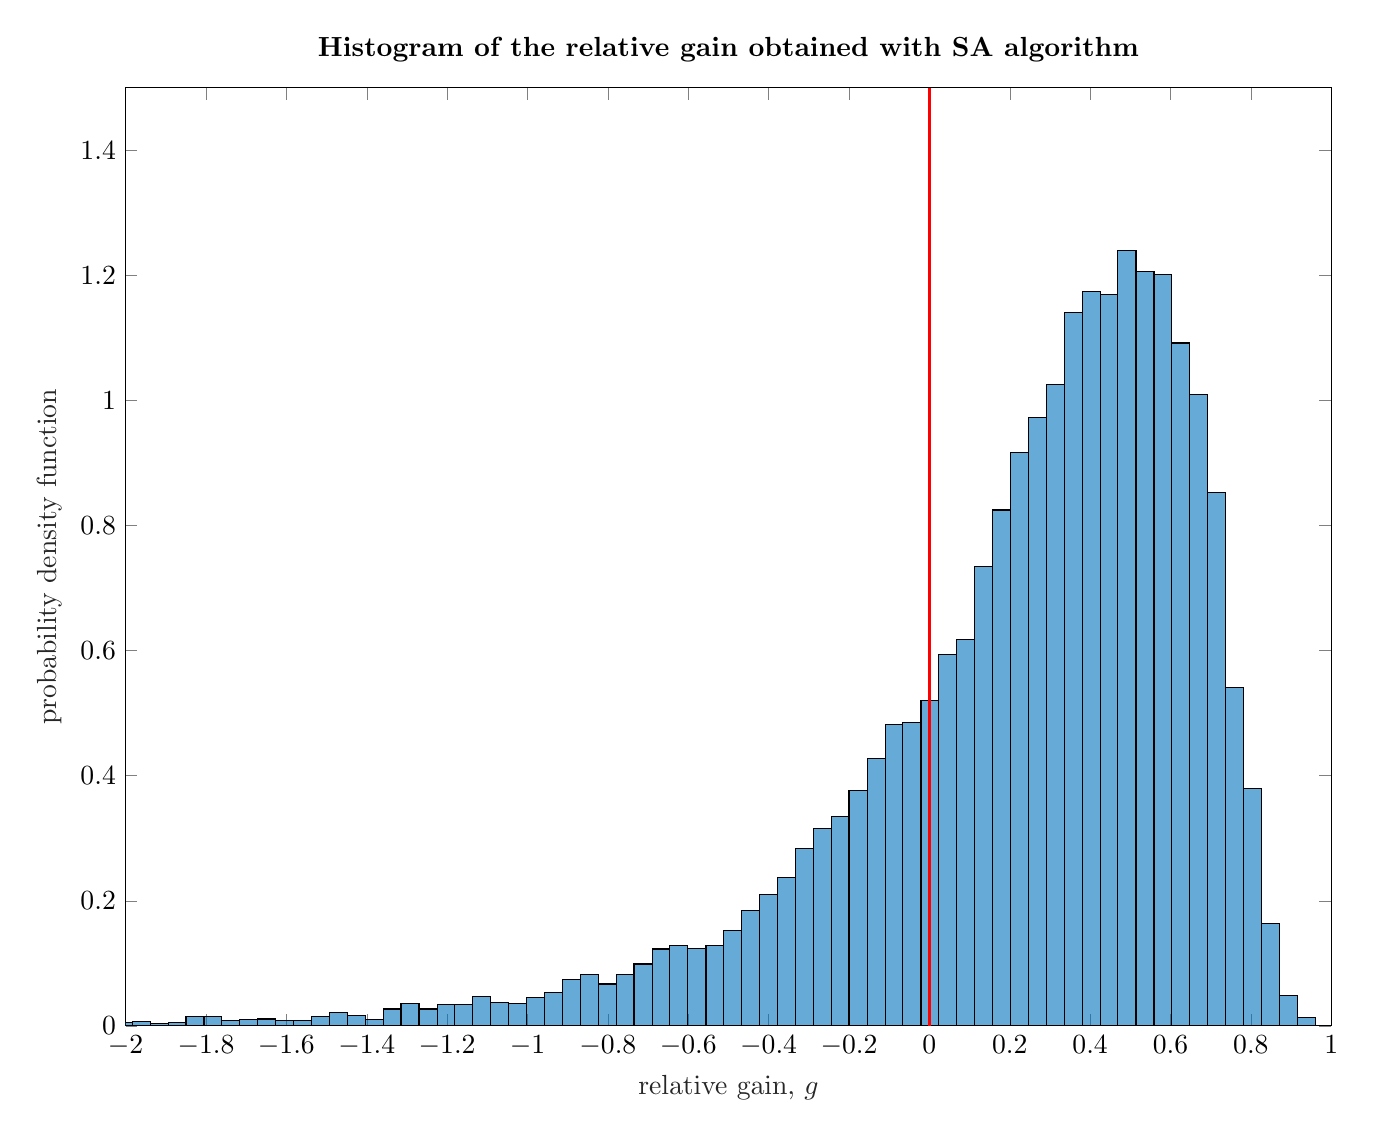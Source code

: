 % This file was created by matlab2tikz.
%
%The latest updates can be retrieved from
%  http://www.mathworks.com/matlabcentral/fileexchange/22022-matlab2tikz-matlab2tikz
%where you can also make suggestions and rate matlab2tikz.
%
\definecolor{mycolor1}{rgb}{0.0,0.447,0.741}%
%
\begin{tikzpicture}

\begin{axis}[%
width=6.028in,
height=4.69in,
at={(1.011in,0.706in)},
scale only axis,
xmin=-2,
xmax=1,
xlabel style={font=\color{white!15!black}},
xlabel={relative gain, $g$},
ymin=0,
ymax=1.5,
ylabel style={font=\color{white!15!black}},
ylabel={probability density function},
axis background/.style={fill=white},
title style={font=\bfseries},
title={Histogram of the relative gain obtained with SA algorithm}
]
\addplot[ybar interval, fill=mycolor1, fill opacity=0.6, draw=black, area legend] table[row sep=crcr] {%
x	y\\
-7.96	0.001\\
-7.915	0\\
-7.871	0\\
-7.826	0\\
-7.782	0\\
-7.737	0\\
-7.692	0\\
-7.648	0\\
-7.603	0\\
-7.559	0\\
-7.514	0\\
-7.469	0\\
-7.425	0\\
-7.38	0\\
-7.336	0\\
-7.291	0\\
-7.246	0\\
-7.202	0\\
-7.157	0\\
-7.113	0\\
-7.068	0\\
-7.023	0\\
-6.979	0\\
-6.934	0\\
-6.89	0\\
-6.845	0\\
-6.8	0\\
-6.756	0\\
-6.711	0\\
-6.667	0\\
-6.622	0\\
-6.577	0\\
-6.533	0\\
-6.488	0\\
-6.444	0\\
-6.399	0\\
-6.354	0\\
-6.31	0\\
-6.265	0\\
-6.221	0\\
-6.176	0\\
-6.131	0\\
-6.087	0\\
-6.042	0\\
-5.998	0\\
-5.953	0\\
-5.908	0\\
-5.864	0\\
-5.819	0\\
-5.775	0\\
-5.73	0\\
-5.685	0\\
-5.641	0\\
-5.596	0\\
-5.552	0\\
-5.507	0\\
-5.462	0\\
-5.418	0\\
-5.373	0\\
-5.329	0\\
-5.284	0\\
-5.239	0\\
-5.195	0\\
-5.15	0\\
-5.106	0\\
-5.061	0\\
-5.016	0\\
-4.972	0\\
-4.927	0\\
-4.883	0\\
-4.838	0\\
-4.793	0\\
-4.749	0\\
-4.704	0\\
-4.66	0\\
-4.615	0.001\\
-4.57	0\\
-4.526	0\\
-4.481	0\\
-4.437	0\\
-4.392	0\\
-4.347	0\\
-4.303	0\\
-4.258	0\\
-4.214	0.001\\
-4.169	0\\
-4.124	0\\
-4.08	0\\
-4.035	0\\
-3.991	0\\
-3.946	0.001\\
-3.901	0\\
-3.857	0\\
-3.812	0\\
-3.768	0\\
-3.723	0\\
-3.678	0\\
-3.634	0\\
-3.589	0\\
-3.545	0\\
-3.5	0.002\\
-3.455	0\\
-3.411	0.001\\
-3.366	0\\
-3.322	0.002\\
-3.277	0\\
-3.232	0.001\\
-3.188	0.001\\
-3.143	0\\
-3.099	0.001\\
-3.054	0\\
-3.009	0\\
-2.965	0.002\\
-2.92	0\\
-2.876	0\\
-2.831	0.001\\
-2.786	0\\
-2.742	0.001\\
-2.697	0\\
-2.653	0.002\\
-2.608	0.001\\
-2.563	0.001\\
-2.519	0\\
-2.474	0.001\\
-2.43	0.002\\
-2.385	0\\
-2.34	0.004\\
-2.296	0\\
-2.251	0.001\\
-2.207	0.001\\
-2.162	0.007\\
-2.117	0.002\\
-2.073	0.004\\
-2.028	0.006\\
-1.984	0.007\\
-1.939	0.004\\
-1.894	0.006\\
-1.85	0.015\\
-1.805	0.015\\
-1.761	0.009\\
-1.716	0.01\\
-1.671	0.011\\
-1.627	0.009\\
-1.582	0.009\\
-1.538	0.015\\
-1.493	0.021\\
-1.448	0.016\\
-1.404	0.01\\
-1.359	0.027\\
-1.315	0.036\\
-1.27	0.027\\
-1.225	0.034\\
-1.181	0.034\\
-1.136	0.047\\
-1.092	0.038\\
-1.047	0.036\\
-1.002	0.046\\
-0.958	0.053\\
-0.913	0.074\\
-0.869	0.082\\
-0.824	0.067\\
-0.779	0.082\\
-0.735	0.099\\
-0.69	0.123\\
-0.646	0.129\\
-0.601	0.124\\
-0.556	0.129\\
-0.512	0.152\\
-0.467	0.184\\
-0.423	0.21\\
-0.378	0.237\\
-0.333	0.283\\
-0.289	0.316\\
-0.244	0.335\\
-0.2	0.377\\
-0.155	0.428\\
-0.11	0.482\\
-0.066	0.485\\
-0.021	0.52\\
0.023	0.594\\
0.068	0.618\\
0.113	0.734\\
0.157	0.825\\
0.202	0.917\\
0.246	0.973\\
0.291	1.025\\
0.336	1.141\\
0.38	1.175\\
0.425	1.169\\
0.469	1.24\\
0.514	1.206\\
0.559	1.201\\
0.603	1.092\\
0.648	1.009\\
0.692	0.853\\
0.737	0.541\\
0.782	0.379\\
0.826	0.164\\
0.871	0.049\\
0.915	0.013\\
0.96	0.013\\
};
\addplot [color=red, line width=1.0pt, forget plot]
  table[row sep=crcr]{%
0	0\\
0	1.5\\
};
\end{axis}
\end{tikzpicture}%